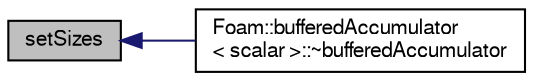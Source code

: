 digraph "setSizes"
{
  bgcolor="transparent";
  edge [fontname="FreeSans",fontsize="10",labelfontname="FreeSans",labelfontsize="10"];
  node [fontname="FreeSans",fontsize="10",shape=record];
  rankdir="LR";
  Node24 [label="setSizes",height=0.2,width=0.4,color="black", fillcolor="grey75", style="filled", fontcolor="black"];
  Node24 -> Node25 [dir="back",color="midnightblue",fontsize="10",style="solid",fontname="FreeSans"];
  Node25 [label="Foam::bufferedAccumulator\l\< scalar \>::~bufferedAccumulator",height=0.2,width=0.4,color="black",URL="$a24378.html#a8f655549be1b0bec1fc460b75b86ad90",tooltip="Destructor. "];
}
